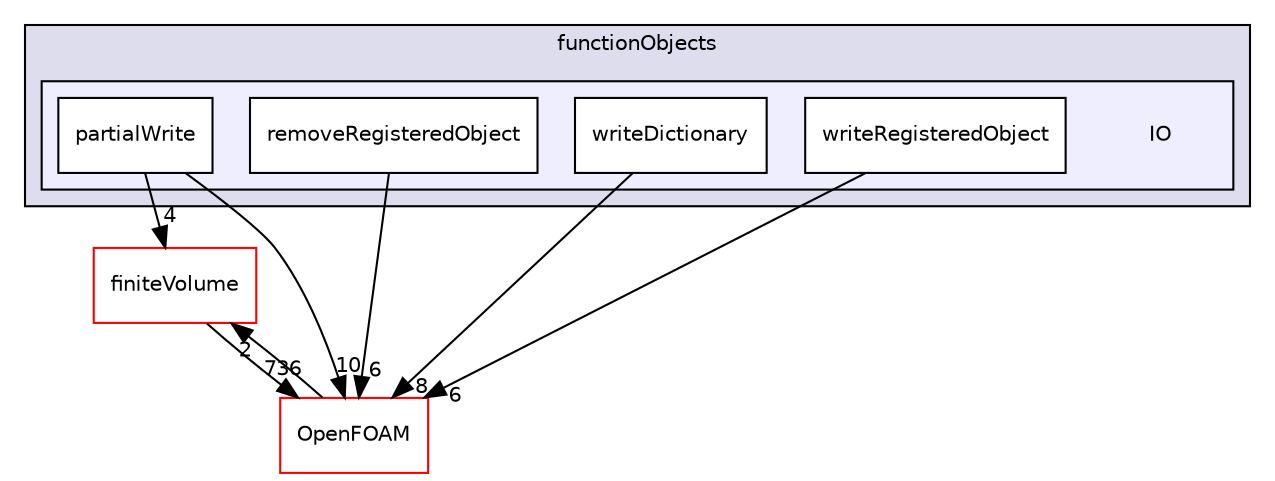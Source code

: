 digraph "src/postProcessing/functionObjects/IO" {
  bgcolor=transparent;
  compound=true
  node [ fontsize="10", fontname="Helvetica"];
  edge [ labelfontsize="10", labelfontname="Helvetica"];
  subgraph clusterdir_e82badcb6e86a7406e8ef8dc75ac578f {
    graph [ bgcolor="#ddddee", pencolor="black", label="functionObjects" fontname="Helvetica", fontsize="10", URL="dir_e82badcb6e86a7406e8ef8dc75ac578f.html"]
  subgraph clusterdir_7e1bbf069e430012628b2cf2bdbee7f2 {
    graph [ bgcolor="#eeeeff", pencolor="black", label="" URL="dir_7e1bbf069e430012628b2cf2bdbee7f2.html"];
    dir_7e1bbf069e430012628b2cf2bdbee7f2 [shape=plaintext label="IO"];
    dir_cf9d02ca9b50f9852d4fe4bfcdeed427 [shape=box label="partialWrite" color="black" fillcolor="white" style="filled" URL="dir_cf9d02ca9b50f9852d4fe4bfcdeed427.html"];
    dir_f612505bc93196b087b6eabafa9dc630 [shape=box label="removeRegisteredObject" color="black" fillcolor="white" style="filled" URL="dir_f612505bc93196b087b6eabafa9dc630.html"];
    dir_12ec05a0253edfe5786a9637a31c323e [shape=box label="writeDictionary" color="black" fillcolor="white" style="filled" URL="dir_12ec05a0253edfe5786a9637a31c323e.html"];
    dir_31793960be9fe2e3b027e046bce71623 [shape=box label="writeRegisteredObject" color="black" fillcolor="white" style="filled" URL="dir_31793960be9fe2e3b027e046bce71623.html"];
  }
  }
  dir_9bd15774b555cf7259a6fa18f99fe99b [shape=box label="finiteVolume" color="red" URL="dir_9bd15774b555cf7259a6fa18f99fe99b.html"];
  dir_c5473ff19b20e6ec4dfe5c310b3778a8 [shape=box label="OpenFOAM" color="red" URL="dir_c5473ff19b20e6ec4dfe5c310b3778a8.html"];
  dir_9bd15774b555cf7259a6fa18f99fe99b->dir_c5473ff19b20e6ec4dfe5c310b3778a8 [headlabel="736", labeldistance=1.5 headhref="dir_000894_001888.html"];
  dir_f612505bc93196b087b6eabafa9dc630->dir_c5473ff19b20e6ec4dfe5c310b3778a8 [headlabel="6", labeldistance=1.5 headhref="dir_002481_001888.html"];
  dir_31793960be9fe2e3b027e046bce71623->dir_c5473ff19b20e6ec4dfe5c310b3778a8 [headlabel="6", labeldistance=1.5 headhref="dir_002483_001888.html"];
  dir_12ec05a0253edfe5786a9637a31c323e->dir_c5473ff19b20e6ec4dfe5c310b3778a8 [headlabel="8", labeldistance=1.5 headhref="dir_002482_001888.html"];
  dir_c5473ff19b20e6ec4dfe5c310b3778a8->dir_9bd15774b555cf7259a6fa18f99fe99b [headlabel="2", labeldistance=1.5 headhref="dir_001888_000894.html"];
  dir_cf9d02ca9b50f9852d4fe4bfcdeed427->dir_9bd15774b555cf7259a6fa18f99fe99b [headlabel="4", labeldistance=1.5 headhref="dir_002480_000894.html"];
  dir_cf9d02ca9b50f9852d4fe4bfcdeed427->dir_c5473ff19b20e6ec4dfe5c310b3778a8 [headlabel="10", labeldistance=1.5 headhref="dir_002480_001888.html"];
}
